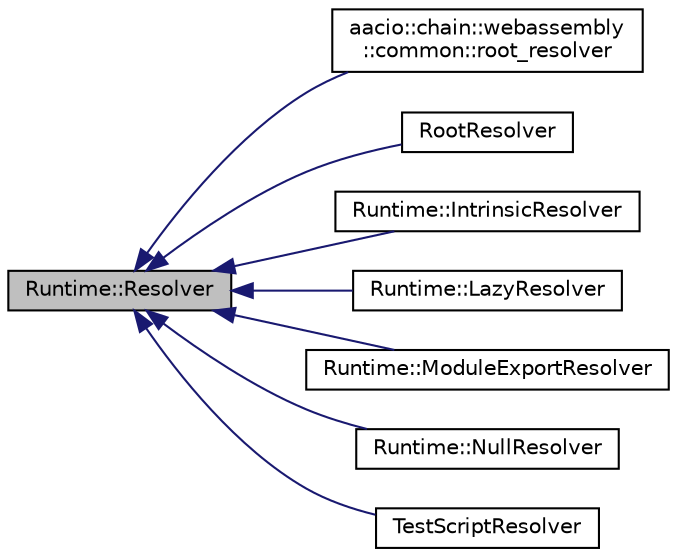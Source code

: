 digraph "Runtime::Resolver"
{
  edge [fontname="Helvetica",fontsize="10",labelfontname="Helvetica",labelfontsize="10"];
  node [fontname="Helvetica",fontsize="10",shape=record];
  rankdir="LR";
  Node0 [label="Runtime::Resolver",height=0.2,width=0.4,color="black", fillcolor="grey75", style="filled", fontcolor="black"];
  Node0 -> Node1 [dir="back",color="midnightblue",fontsize="10",style="solid"];
  Node1 [label="aacio::chain::webassembly\l::common::root_resolver",height=0.2,width=0.4,color="black", fillcolor="white", style="filled",URL="$structaacio_1_1chain_1_1webassembly_1_1common_1_1root__resolver.html"];
  Node0 -> Node2 [dir="back",color="midnightblue",fontsize="10",style="solid"];
  Node2 [label="RootResolver",height=0.2,width=0.4,color="black", fillcolor="white", style="filled",URL="$struct_root_resolver.html"];
  Node0 -> Node3 [dir="back",color="midnightblue",fontsize="10",style="solid"];
  Node3 [label="Runtime::IntrinsicResolver",height=0.2,width=0.4,color="black", fillcolor="white", style="filled",URL="$struct_runtime_1_1_intrinsic_resolver.html"];
  Node0 -> Node4 [dir="back",color="midnightblue",fontsize="10",style="solid"];
  Node4 [label="Runtime::LazyResolver",height=0.2,width=0.4,color="black", fillcolor="white", style="filled",URL="$struct_runtime_1_1_lazy_resolver.html"];
  Node0 -> Node5 [dir="back",color="midnightblue",fontsize="10",style="solid"];
  Node5 [label="Runtime::ModuleExportResolver",height=0.2,width=0.4,color="black", fillcolor="white", style="filled",URL="$struct_runtime_1_1_module_export_resolver.html"];
  Node0 -> Node6 [dir="back",color="midnightblue",fontsize="10",style="solid"];
  Node6 [label="Runtime::NullResolver",height=0.2,width=0.4,color="black", fillcolor="white", style="filled",URL="$struct_runtime_1_1_null_resolver.html"];
  Node0 -> Node7 [dir="back",color="midnightblue",fontsize="10",style="solid"];
  Node7 [label="TestScriptResolver",height=0.2,width=0.4,color="black", fillcolor="white", style="filled",URL="$struct_test_script_resolver.html"];
}
